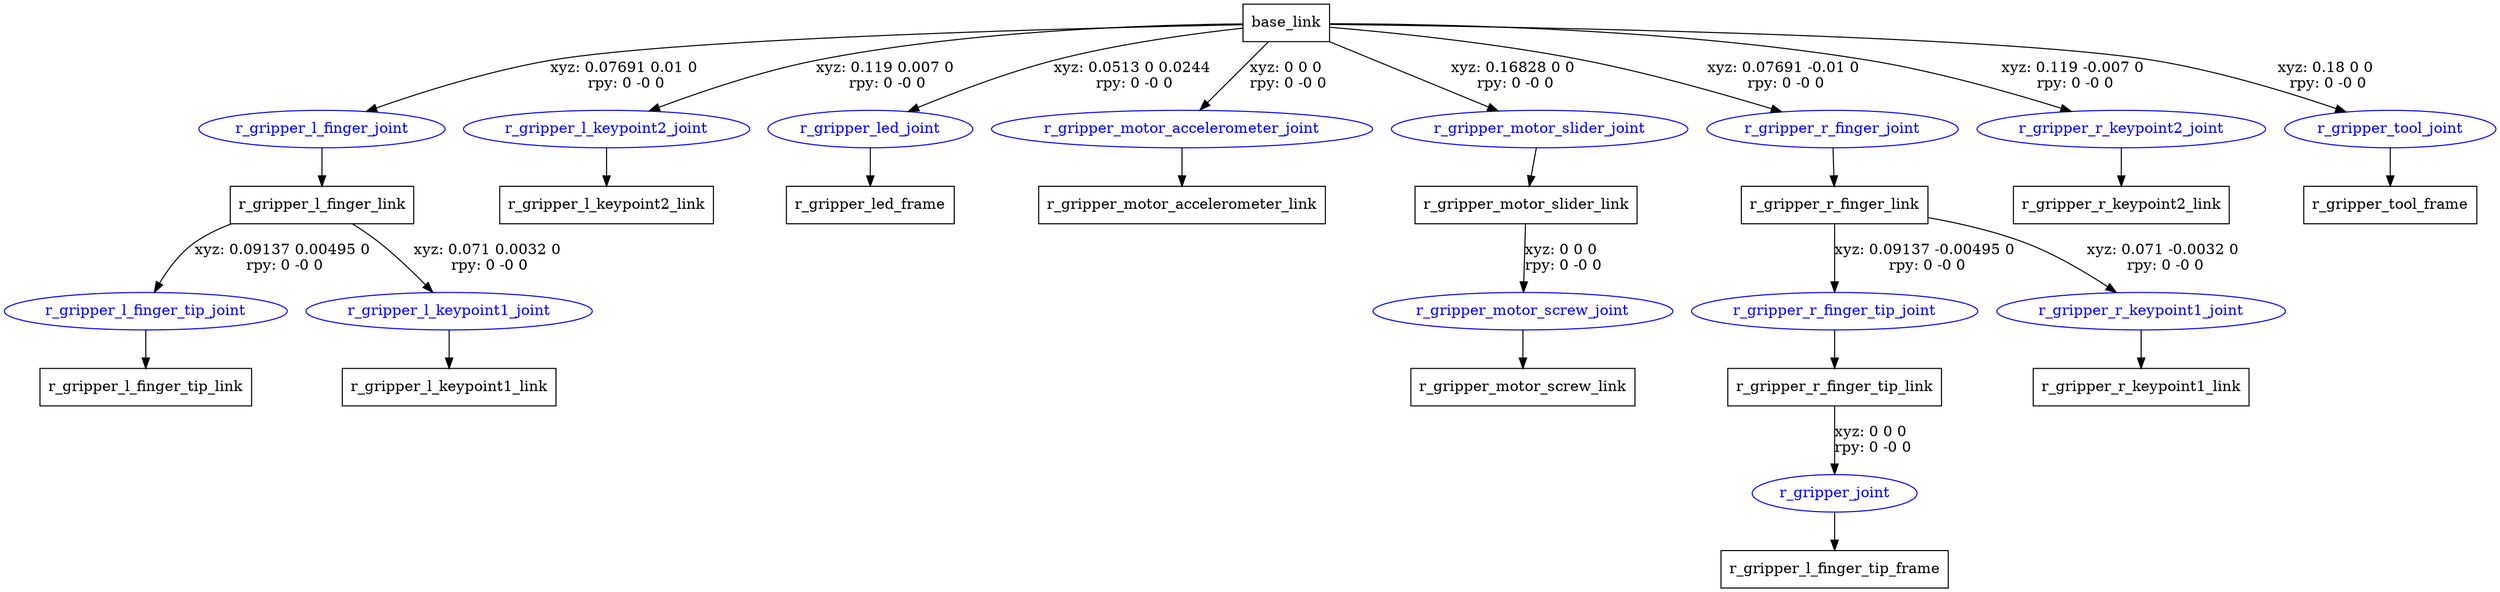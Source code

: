 digraph G {
node [shape=box];
"base_link" [label="base_link"];
"r_gripper_l_finger_link" [label="r_gripper_l_finger_link"];
"r_gripper_l_finger_tip_link" [label="r_gripper_l_finger_tip_link"];
"r_gripper_l_keypoint1_link" [label="r_gripper_l_keypoint1_link"];
"r_gripper_l_keypoint2_link" [label="r_gripper_l_keypoint2_link"];
"r_gripper_led_frame" [label="r_gripper_led_frame"];
"r_gripper_motor_accelerometer_link" [label="r_gripper_motor_accelerometer_link"];
"r_gripper_motor_slider_link" [label="r_gripper_motor_slider_link"];
"r_gripper_motor_screw_link" [label="r_gripper_motor_screw_link"];
"r_gripper_r_finger_link" [label="r_gripper_r_finger_link"];
"r_gripper_r_finger_tip_link" [label="r_gripper_r_finger_tip_link"];
"r_gripper_l_finger_tip_frame" [label="r_gripper_l_finger_tip_frame"];
"r_gripper_r_keypoint1_link" [label="r_gripper_r_keypoint1_link"];
"r_gripper_r_keypoint2_link" [label="r_gripper_r_keypoint2_link"];
"r_gripper_tool_frame" [label="r_gripper_tool_frame"];
node [shape=ellipse, color=blue, fontcolor=blue];
"base_link" -> "r_gripper_l_finger_joint" [label="xyz: 0.07691 0.01 0 \nrpy: 0 -0 0"]
"r_gripper_l_finger_joint" -> "r_gripper_l_finger_link"
"r_gripper_l_finger_link" -> "r_gripper_l_finger_tip_joint" [label="xyz: 0.09137 0.00495 0 \nrpy: 0 -0 0"]
"r_gripper_l_finger_tip_joint" -> "r_gripper_l_finger_tip_link"
"r_gripper_l_finger_link" -> "r_gripper_l_keypoint1_joint" [label="xyz: 0.071 0.0032 0 \nrpy: 0 -0 0"]
"r_gripper_l_keypoint1_joint" -> "r_gripper_l_keypoint1_link"
"base_link" -> "r_gripper_l_keypoint2_joint" [label="xyz: 0.119 0.007 0 \nrpy: 0 -0 0"]
"r_gripper_l_keypoint2_joint" -> "r_gripper_l_keypoint2_link"
"base_link" -> "r_gripper_led_joint" [label="xyz: 0.0513 0 0.0244 \nrpy: 0 -0 0"]
"r_gripper_led_joint" -> "r_gripper_led_frame"
"base_link" -> "r_gripper_motor_accelerometer_joint" [label="xyz: 0 0 0 \nrpy: 0 -0 0"]
"r_gripper_motor_accelerometer_joint" -> "r_gripper_motor_accelerometer_link"
"base_link" -> "r_gripper_motor_slider_joint" [label="xyz: 0.16828 0 0 \nrpy: 0 -0 0"]
"r_gripper_motor_slider_joint" -> "r_gripper_motor_slider_link"
"r_gripper_motor_slider_link" -> "r_gripper_motor_screw_joint" [label="xyz: 0 0 0 \nrpy: 0 -0 0"]
"r_gripper_motor_screw_joint" -> "r_gripper_motor_screw_link"
"base_link" -> "r_gripper_r_finger_joint" [label="xyz: 0.07691 -0.01 0 \nrpy: 0 -0 0"]
"r_gripper_r_finger_joint" -> "r_gripper_r_finger_link"
"r_gripper_r_finger_link" -> "r_gripper_r_finger_tip_joint" [label="xyz: 0.09137 -0.00495 0 \nrpy: 0 -0 0"]
"r_gripper_r_finger_tip_joint" -> "r_gripper_r_finger_tip_link"
"r_gripper_r_finger_tip_link" -> "r_gripper_joint" [label="xyz: 0 0 0 \nrpy: 0 -0 0"]
"r_gripper_joint" -> "r_gripper_l_finger_tip_frame"
"r_gripper_r_finger_link" -> "r_gripper_r_keypoint1_joint" [label="xyz: 0.071 -0.0032 0 \nrpy: 0 -0 0"]
"r_gripper_r_keypoint1_joint" -> "r_gripper_r_keypoint1_link"
"base_link" -> "r_gripper_r_keypoint2_joint" [label="xyz: 0.119 -0.007 0 \nrpy: 0 -0 0"]
"r_gripper_r_keypoint2_joint" -> "r_gripper_r_keypoint2_link"
"base_link" -> "r_gripper_tool_joint" [label="xyz: 0.18 0 0 \nrpy: 0 -0 0"]
"r_gripper_tool_joint" -> "r_gripper_tool_frame"
}
